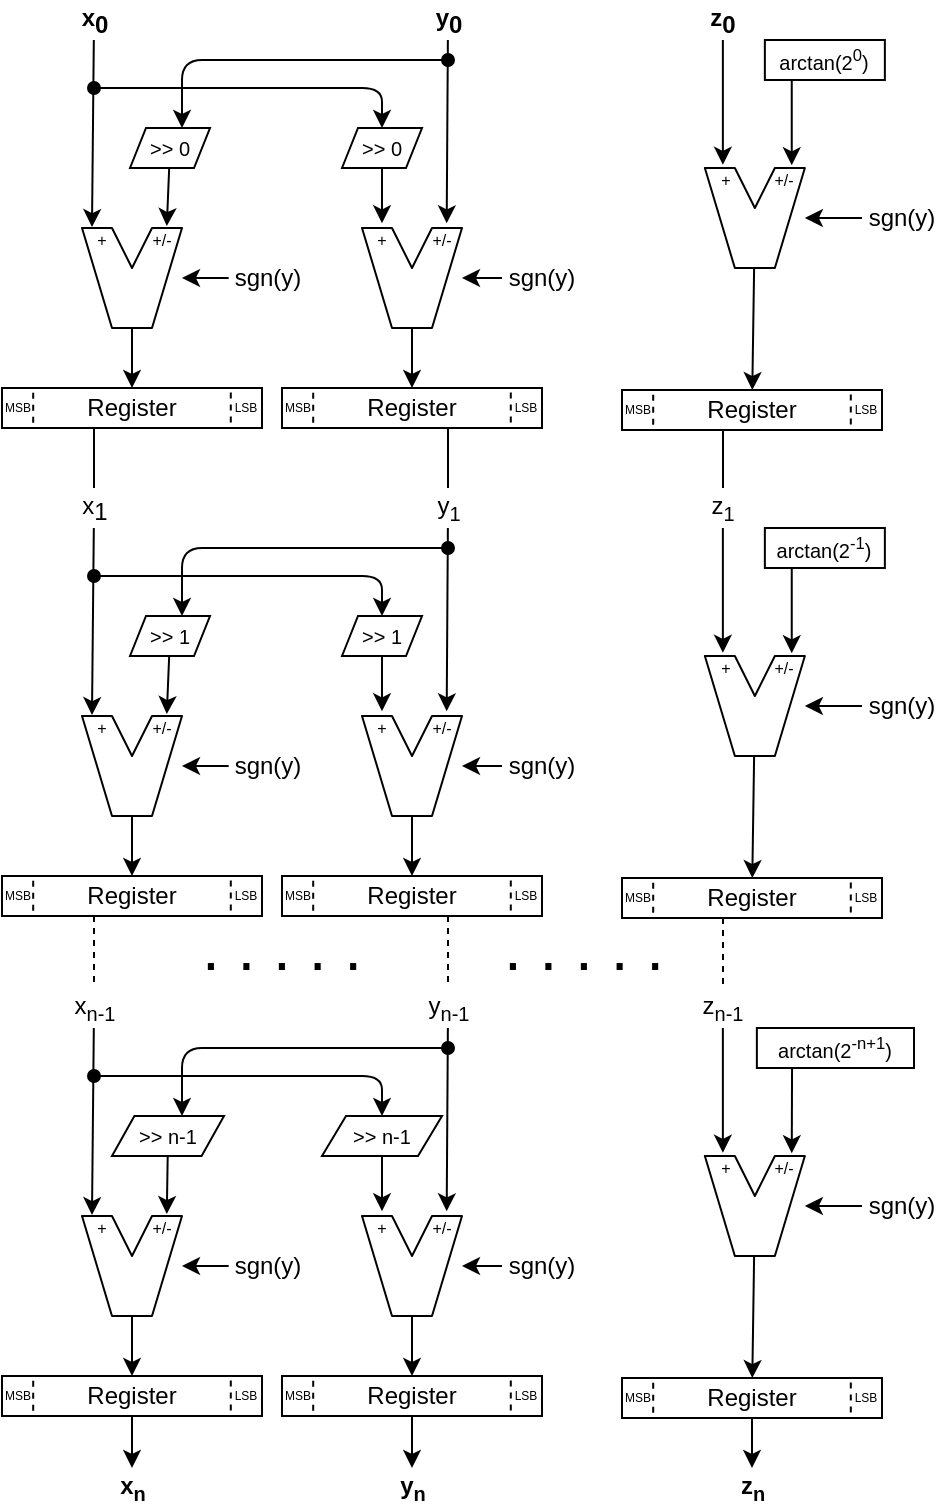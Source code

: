 <mxfile version="12.6.8" type="github">
  <diagram id="ukHl8042wRMhrqS-pLlN" name="Page-1">
    <mxGraphModel dx="1414" dy="768" grid="1" gridSize="10" guides="1" tooltips="1" connect="1" arrows="1" fold="1" page="1" pageScale="1" pageWidth="827" pageHeight="1169" math="0" shadow="0">
      <root>
        <mxCell id="0"/>
        <mxCell id="1" parent="0"/>
        <mxCell id="zClbhPuZxZK9FAB6tKzK-45" style="edgeStyle=none;rounded=0;orthogonalLoop=1;jettySize=auto;html=1;fontSize=12;entryX=0.2;entryY=-0.047;entryDx=0;entryDy=0;entryPerimeter=0;" edge="1" parent="1" source="zClbhPuZxZK9FAB6tKzK-1" target="zClbhPuZxZK9FAB6tKzK-10">
          <mxGeometry relative="1" as="geometry">
            <mxPoint x="250" y="180" as="targetPoint"/>
          </mxGeometry>
        </mxCell>
        <mxCell id="zClbhPuZxZK9FAB6tKzK-1" value="&amp;gt;&amp;gt; 0" style="shape=parallelogram;perimeter=parallelogramPerimeter;whiteSpace=wrap;html=1;fontSize=10;" vertex="1" parent="1">
          <mxGeometry x="250" y="140" width="40" height="20" as="geometry"/>
        </mxCell>
        <mxCell id="zClbhPuZxZK9FAB6tKzK-44" style="edgeStyle=none;rounded=0;orthogonalLoop=1;jettySize=auto;html=1;entryX=0.848;entryY=-0.02;entryDx=0;entryDy=0;entryPerimeter=0;fontSize=12;" edge="1" parent="1" source="zClbhPuZxZK9FAB6tKzK-2" target="zClbhPuZxZK9FAB6tKzK-5">
          <mxGeometry relative="1" as="geometry"/>
        </mxCell>
        <mxCell id="zClbhPuZxZK9FAB6tKzK-2" value="&amp;gt;&amp;gt; 0" style="shape=parallelogram;perimeter=parallelogramPerimeter;whiteSpace=wrap;html=1;fontSize=10;" vertex="1" parent="1">
          <mxGeometry x="144" y="140" width="40" height="20" as="geometry"/>
        </mxCell>
        <mxCell id="zClbhPuZxZK9FAB6tKzK-3" value="" style="group" vertex="1" connectable="0" parent="1">
          <mxGeometry x="120" y="190" width="50" height="50" as="geometry"/>
        </mxCell>
        <mxCell id="zClbhPuZxZK9FAB6tKzK-4" value="" style="group;fontSize=8;" vertex="1" connectable="0" parent="zClbhPuZxZK9FAB6tKzK-3">
          <mxGeometry width="50" height="50" as="geometry"/>
        </mxCell>
        <mxCell id="zClbhPuZxZK9FAB6tKzK-5" value="" style="verticalLabelPosition=bottom;shadow=0;dashed=0;align=center;html=1;verticalAlign=top;shape=stencil(rVbBcoMgEP0arxmVMu21Q9NjLjnkTJTGbRQcpEn796Ws1Zo0yhBmnHF4u7y3D1wkIayreCuSPOVdKwqTkJckz09cA9/XFs5tpEKQpjiUvBGI7ECWIA8WY0pKOxuUxJzOaHUUZyhNPxlkJTQYjJ4Ry1LHSNZJ+mzR8SGsGPi6f+JXuVaOgzST4jao1VrZRhihEe09fPajFcXx19/oa6jkNkAyu09y5yM59dgXECy59pDM4kpuvGyusoeL7RyQ8C0NVX6i93r2WedRJ6bnUOVlz4TZ6HxzE7bnxfGg1Ycs53lm8wh7U1os0AypUNd4ZPksWw1SvCuwR13qXs49Cvmte8t/jsXZpOmERp3EzX72Er12MPKR2IR0ShiB8TF2if2/JyLjRYk0+r4EMRa16jw+6t90m+nxcdpLw2KzOK4bLehieO9w8Dc=);" vertex="1" parent="zClbhPuZxZK9FAB6tKzK-4">
          <mxGeometry width="50" height="50" as="geometry"/>
        </mxCell>
        <mxCell id="zClbhPuZxZK9FAB6tKzK-6" value="+" style="text;html=1;strokeColor=none;fillColor=none;align=center;verticalAlign=middle;whiteSpace=wrap;rounded=0;fontSize=8;" vertex="1" parent="zClbhPuZxZK9FAB6tKzK-4">
          <mxGeometry x="6.167" width="8.333" height="12.5" as="geometry"/>
        </mxCell>
        <mxCell id="zClbhPuZxZK9FAB6tKzK-7" value="+/-" style="text;html=1;strokeColor=none;fillColor=none;align=center;verticalAlign=middle;whiteSpace=wrap;rounded=0;fontSize=8;" vertex="1" parent="zClbhPuZxZK9FAB6tKzK-4">
          <mxGeometry x="35.5" width="8.333" height="12.5" as="geometry"/>
        </mxCell>
        <mxCell id="zClbhPuZxZK9FAB6tKzK-8" value="" style="group" vertex="1" connectable="0" parent="1">
          <mxGeometry x="260" y="190" width="50" height="50" as="geometry"/>
        </mxCell>
        <mxCell id="zClbhPuZxZK9FAB6tKzK-9" value="" style="group;fontSize=8;" vertex="1" connectable="0" parent="zClbhPuZxZK9FAB6tKzK-8">
          <mxGeometry width="50" height="50" as="geometry"/>
        </mxCell>
        <mxCell id="zClbhPuZxZK9FAB6tKzK-10" value="" style="verticalLabelPosition=bottom;shadow=0;dashed=0;align=center;html=1;verticalAlign=top;shape=stencil(rVbBcoMgEP0arxmVMu21Q9NjLjnkTJTGbRQcpEn796Ws1Zo0yhBmnHF4u7y3D1wkIayreCuSPOVdKwqTkJckz09cA9/XFs5tpEKQpjiUvBGI7ECWIA8WY0pKOxuUxJzOaHUUZyhNPxlkJTQYjJ4Ry1LHSNZJ+mzR8SGsGPi6f+JXuVaOgzST4jao1VrZRhihEe09fPajFcXx19/oa6jkNkAyu09y5yM59dgXECy59pDM4kpuvGyusoeL7RyQ8C0NVX6i93r2WedRJ6bnUOVlz4TZ6HxzE7bnxfGg1Ycs53lm8wh7U1os0AypUNd4ZPksWw1SvCuwR13qXs49Cvmte8t/jsXZpOmERp3EzX72Er12MPKR2IR0ShiB8TF2if2/JyLjRYk0+r4EMRa16jw+6t90m+nxcdpLw2KzOK4bLehieO9w8Dc=);" vertex="1" parent="zClbhPuZxZK9FAB6tKzK-9">
          <mxGeometry width="50" height="50" as="geometry"/>
        </mxCell>
        <mxCell id="zClbhPuZxZK9FAB6tKzK-11" value="+" style="text;html=1;strokeColor=none;fillColor=none;align=center;verticalAlign=middle;whiteSpace=wrap;rounded=0;fontSize=8;" vertex="1" parent="zClbhPuZxZK9FAB6tKzK-9">
          <mxGeometry x="6.167" width="8.333" height="12.5" as="geometry"/>
        </mxCell>
        <mxCell id="zClbhPuZxZK9FAB6tKzK-12" value="+/-" style="text;html=1;strokeColor=none;fillColor=none;align=center;verticalAlign=middle;whiteSpace=wrap;rounded=0;fontSize=8;" vertex="1" parent="zClbhPuZxZK9FAB6tKzK-9">
          <mxGeometry x="35.5" width="8.333" height="12.5" as="geometry"/>
        </mxCell>
        <mxCell id="zClbhPuZxZK9FAB6tKzK-13" value="" style="group;fontSize=8;" vertex="1" connectable="0" parent="1">
          <mxGeometry x="80" y="270" width="130" height="20" as="geometry"/>
        </mxCell>
        <mxCell id="zClbhPuZxZK9FAB6tKzK-14" value="Register" style="rounded=0;whiteSpace=wrap;html=1;fontStyle=0" vertex="1" parent="zClbhPuZxZK9FAB6tKzK-13">
          <mxGeometry width="130" height="20" as="geometry"/>
        </mxCell>
        <mxCell id="zClbhPuZxZK9FAB6tKzK-15" value="MSB" style="text;html=1;strokeColor=#000000;fillColor=none;align=center;verticalAlign=middle;whiteSpace=wrap;rounded=0;perimeterSpacing=1;dashed=1;fontSize=6;" vertex="1" parent="zClbhPuZxZK9FAB6tKzK-13">
          <mxGeometry width="15.6" height="20" as="geometry"/>
        </mxCell>
        <mxCell id="zClbhPuZxZK9FAB6tKzK-16" value="LSB" style="text;html=1;strokeColor=#000000;fillColor=none;align=center;verticalAlign=middle;whiteSpace=wrap;rounded=0;perimeterSpacing=1;dashed=1;fontSize=6;" vertex="1" parent="zClbhPuZxZK9FAB6tKzK-13">
          <mxGeometry x="114.4" width="15.6" height="20" as="geometry"/>
        </mxCell>
        <mxCell id="zClbhPuZxZK9FAB6tKzK-17" value="" style="group;fontSize=8;" vertex="1" connectable="0" parent="1">
          <mxGeometry x="220" y="270" width="130" height="20" as="geometry"/>
        </mxCell>
        <mxCell id="zClbhPuZxZK9FAB6tKzK-18" value="Register" style="rounded=0;whiteSpace=wrap;html=1;fontStyle=0" vertex="1" parent="zClbhPuZxZK9FAB6tKzK-17">
          <mxGeometry width="130" height="20" as="geometry"/>
        </mxCell>
        <mxCell id="zClbhPuZxZK9FAB6tKzK-19" value="MSB" style="text;html=1;strokeColor=#000000;fillColor=none;align=center;verticalAlign=middle;whiteSpace=wrap;rounded=0;perimeterSpacing=1;dashed=1;fontSize=6;" vertex="1" parent="zClbhPuZxZK9FAB6tKzK-17">
          <mxGeometry width="15.6" height="20" as="geometry"/>
        </mxCell>
        <mxCell id="zClbhPuZxZK9FAB6tKzK-20" value="LSB" style="text;html=1;strokeColor=#000000;fillColor=none;align=center;verticalAlign=middle;whiteSpace=wrap;rounded=0;perimeterSpacing=1;dashed=1;fontSize=6;" vertex="1" parent="zClbhPuZxZK9FAB6tKzK-17">
          <mxGeometry x="114.4" width="15.6" height="20" as="geometry"/>
        </mxCell>
        <mxCell id="zClbhPuZxZK9FAB6tKzK-43" style="edgeStyle=none;rounded=0;orthogonalLoop=1;jettySize=auto;html=1;entryX=0.1;entryY=-0.009;entryDx=0;entryDy=0;entryPerimeter=0;fontSize=12;" edge="1" parent="1" source="zClbhPuZxZK9FAB6tKzK-21" target="zClbhPuZxZK9FAB6tKzK-5">
          <mxGeometry relative="1" as="geometry"/>
        </mxCell>
        <mxCell id="zClbhPuZxZK9FAB6tKzK-21" value="&lt;font style=&quot;font-size: 12px;&quot;&gt;x&lt;sub style=&quot;font-size: 12px;&quot;&gt;0&lt;/sub&gt;&lt;/font&gt;" style="text;html=1;align=center;verticalAlign=middle;resizable=0;points=[];autosize=1;fontSize=12;fontStyle=1" vertex="1" parent="1">
          <mxGeometry x="111" y="76" width="30" height="20" as="geometry"/>
        </mxCell>
        <mxCell id="zClbhPuZxZK9FAB6tKzK-46" style="edgeStyle=none;rounded=0;orthogonalLoop=1;jettySize=auto;html=1;entryX=0.847;entryY=-0.047;entryDx=0;entryDy=0;entryPerimeter=0;fontSize=12;" edge="1" parent="1" source="zClbhPuZxZK9FAB6tKzK-22" target="zClbhPuZxZK9FAB6tKzK-10">
          <mxGeometry relative="1" as="geometry"/>
        </mxCell>
        <mxCell id="zClbhPuZxZK9FAB6tKzK-22" value="&lt;font style=&quot;font-size: 12px;&quot;&gt;y&lt;sub style=&quot;font-size: 12px;&quot;&gt;0&lt;/sub&gt;&lt;/font&gt;" style="text;html=1;align=center;verticalAlign=middle;resizable=0;points=[];autosize=1;fontSize=12;fontStyle=1" vertex="1" parent="1">
          <mxGeometry x="288" y="76" width="30" height="20" as="geometry"/>
        </mxCell>
        <mxCell id="zClbhPuZxZK9FAB6tKzK-36" style="edgeStyle=none;rounded=0;orthogonalLoop=1;jettySize=auto;html=1;entryX=0.18;entryY=-0.032;entryDx=0;entryDy=0;entryPerimeter=0;fontSize=6;" edge="1" parent="1" source="zClbhPuZxZK9FAB6tKzK-23" target="zClbhPuZxZK9FAB6tKzK-27">
          <mxGeometry relative="1" as="geometry"/>
        </mxCell>
        <mxCell id="zClbhPuZxZK9FAB6tKzK-23" value="&lt;font style=&quot;font-size: 12px;&quot;&gt;z&lt;sub style=&quot;font-size: 12px;&quot;&gt;0&lt;/sub&gt;&lt;/font&gt;" style="text;html=1;align=center;verticalAlign=middle;resizable=0;points=[];autosize=1;fontSize=12;fontStyle=1" vertex="1" parent="1">
          <mxGeometry x="425.43" y="76" width="30" height="20" as="geometry"/>
        </mxCell>
        <mxCell id="zClbhPuZxZK9FAB6tKzK-35" style="edgeStyle=none;rounded=0;orthogonalLoop=1;jettySize=auto;html=1;fontSize=6;entryX=0.869;entryY=-0.027;entryDx=0;entryDy=0;entryPerimeter=0;exitX=0.224;exitY=0.947;exitDx=0;exitDy=0;exitPerimeter=0;" edge="1" parent="1" source="zClbhPuZxZK9FAB6tKzK-24" target="zClbhPuZxZK9FAB6tKzK-27">
          <mxGeometry relative="1" as="geometry">
            <mxPoint x="481.43" y="181" as="targetPoint"/>
          </mxGeometry>
        </mxCell>
        <mxCell id="zClbhPuZxZK9FAB6tKzK-24" value="&lt;font style=&quot;font-size: 10px&quot;&gt;arctan(2&lt;sup&gt;0&lt;/sup&gt;)&lt;/font&gt;" style="rounded=0;whiteSpace=wrap;html=1;fontSize=6;" vertex="1" parent="1">
          <mxGeometry x="461.43" y="96" width="60" height="20" as="geometry"/>
        </mxCell>
        <mxCell id="zClbhPuZxZK9FAB6tKzK-25" value="" style="group" vertex="1" connectable="0" parent="1">
          <mxGeometry x="431.43" y="160" width="50" height="50" as="geometry"/>
        </mxCell>
        <mxCell id="zClbhPuZxZK9FAB6tKzK-26" value="" style="group;fontSize=8;" vertex="1" connectable="0" parent="zClbhPuZxZK9FAB6tKzK-25">
          <mxGeometry width="50" height="50" as="geometry"/>
        </mxCell>
        <mxCell id="zClbhPuZxZK9FAB6tKzK-27" value="" style="verticalLabelPosition=bottom;shadow=0;dashed=0;align=center;html=1;verticalAlign=top;shape=stencil(rVbBcoMgEP0arxmVMu21Q9NjLjnkTJTGbRQcpEn796Ws1Zo0yhBmnHF4u7y3D1wkIayreCuSPOVdKwqTkJckz09cA9/XFs5tpEKQpjiUvBGI7ECWIA8WY0pKOxuUxJzOaHUUZyhNPxlkJTQYjJ4Ry1LHSNZJ+mzR8SGsGPi6f+JXuVaOgzST4jao1VrZRhihEe09fPajFcXx19/oa6jkNkAyu09y5yM59dgXECy59pDM4kpuvGyusoeL7RyQ8C0NVX6i93r2WedRJ6bnUOVlz4TZ6HxzE7bnxfGg1Ycs53lm8wh7U1os0AypUNd4ZPksWw1SvCuwR13qXs49Cvmte8t/jsXZpOmERp3EzX72Er12MPKR2IR0ShiB8TF2if2/JyLjRYk0+r4EMRa16jw+6t90m+nxcdpLw2KzOK4bLehieO9w8Dc=);" vertex="1" parent="zClbhPuZxZK9FAB6tKzK-26">
          <mxGeometry width="50" height="50" as="geometry"/>
        </mxCell>
        <mxCell id="zClbhPuZxZK9FAB6tKzK-28" value="+" style="text;html=1;strokeColor=none;fillColor=none;align=center;verticalAlign=middle;whiteSpace=wrap;rounded=0;fontSize=8;" vertex="1" parent="zClbhPuZxZK9FAB6tKzK-26">
          <mxGeometry x="6.167" width="8.333" height="12.5" as="geometry"/>
        </mxCell>
        <mxCell id="zClbhPuZxZK9FAB6tKzK-29" value="+/-" style="text;html=1;strokeColor=none;fillColor=none;align=center;verticalAlign=middle;whiteSpace=wrap;rounded=0;fontSize=8;" vertex="1" parent="zClbhPuZxZK9FAB6tKzK-26">
          <mxGeometry x="35.5" width="8.333" height="12.5" as="geometry"/>
        </mxCell>
        <mxCell id="zClbhPuZxZK9FAB6tKzK-30" value="" style="group;fontSize=8;" vertex="1" connectable="0" parent="1">
          <mxGeometry x="390" y="271" width="130" height="20" as="geometry"/>
        </mxCell>
        <mxCell id="zClbhPuZxZK9FAB6tKzK-31" value="Register" style="rounded=0;whiteSpace=wrap;html=1;fontStyle=0" vertex="1" parent="zClbhPuZxZK9FAB6tKzK-30">
          <mxGeometry width="130" height="20" as="geometry"/>
        </mxCell>
        <mxCell id="zClbhPuZxZK9FAB6tKzK-32" value="MSB" style="text;html=1;strokeColor=#000000;fillColor=none;align=center;verticalAlign=middle;whiteSpace=wrap;rounded=0;perimeterSpacing=1;dashed=1;fontSize=6;" vertex="1" parent="zClbhPuZxZK9FAB6tKzK-30">
          <mxGeometry width="15.6" height="20" as="geometry"/>
        </mxCell>
        <mxCell id="zClbhPuZxZK9FAB6tKzK-33" value="LSB" style="text;html=1;strokeColor=#000000;fillColor=none;align=center;verticalAlign=middle;whiteSpace=wrap;rounded=0;perimeterSpacing=1;dashed=1;fontSize=6;" vertex="1" parent="zClbhPuZxZK9FAB6tKzK-30">
          <mxGeometry x="114.4" width="15.6" height="20" as="geometry"/>
        </mxCell>
        <mxCell id="zClbhPuZxZK9FAB6tKzK-34" style="rounded=0;orthogonalLoop=1;jettySize=auto;html=1;fontSize=6;" edge="1" parent="1" source="zClbhPuZxZK9FAB6tKzK-27" target="zClbhPuZxZK9FAB6tKzK-31">
          <mxGeometry relative="1" as="geometry"/>
        </mxCell>
        <mxCell id="zClbhPuZxZK9FAB6tKzK-38" style="edgeStyle=none;rounded=0;orthogonalLoop=1;jettySize=auto;html=1;fontSize=12;" edge="1" parent="1" source="zClbhPuZxZK9FAB6tKzK-37" target="zClbhPuZxZK9FAB6tKzK-27">
          <mxGeometry relative="1" as="geometry"/>
        </mxCell>
        <mxCell id="zClbhPuZxZK9FAB6tKzK-37" value="sgn(y)" style="text;html=1;strokeColor=none;fillColor=none;align=center;verticalAlign=middle;whiteSpace=wrap;rounded=0;fontSize=12;" vertex="1" parent="1">
          <mxGeometry x="510" y="175" width="40" height="20" as="geometry"/>
        </mxCell>
        <mxCell id="zClbhPuZxZK9FAB6tKzK-42" style="edgeStyle=none;rounded=0;orthogonalLoop=1;jettySize=auto;html=1;fontSize=12;" edge="1" parent="1" source="zClbhPuZxZK9FAB6tKzK-39" target="zClbhPuZxZK9FAB6tKzK-10">
          <mxGeometry relative="1" as="geometry"/>
        </mxCell>
        <mxCell id="zClbhPuZxZK9FAB6tKzK-39" value="sgn(y)" style="text;html=1;strokeColor=none;fillColor=none;align=center;verticalAlign=middle;whiteSpace=wrap;rounded=0;fontSize=12;" vertex="1" parent="1">
          <mxGeometry x="330" y="205" width="40" height="20" as="geometry"/>
        </mxCell>
        <mxCell id="zClbhPuZxZK9FAB6tKzK-41" style="edgeStyle=none;rounded=0;orthogonalLoop=1;jettySize=auto;html=1;fontSize=12;" edge="1" parent="1" source="zClbhPuZxZK9FAB6tKzK-40" target="zClbhPuZxZK9FAB6tKzK-5">
          <mxGeometry relative="1" as="geometry"/>
        </mxCell>
        <mxCell id="zClbhPuZxZK9FAB6tKzK-40" value="sgn(y)" style="text;html=1;strokeColor=none;fillColor=none;align=center;verticalAlign=middle;whiteSpace=wrap;rounded=0;fontSize=12;" vertex="1" parent="1">
          <mxGeometry x="193.33" y="205" width="40" height="20" as="geometry"/>
        </mxCell>
        <mxCell id="zClbhPuZxZK9FAB6tKzK-47" style="edgeStyle=none;rounded=0;orthogonalLoop=1;jettySize=auto;html=1;fontSize=12;" edge="1" parent="1" source="zClbhPuZxZK9FAB6tKzK-5" target="zClbhPuZxZK9FAB6tKzK-14">
          <mxGeometry relative="1" as="geometry"/>
        </mxCell>
        <mxCell id="zClbhPuZxZK9FAB6tKzK-48" style="edgeStyle=none;rounded=0;orthogonalLoop=1;jettySize=auto;html=1;fontSize=12;" edge="1" parent="1" source="zClbhPuZxZK9FAB6tKzK-10" target="zClbhPuZxZK9FAB6tKzK-18">
          <mxGeometry relative="1" as="geometry"/>
        </mxCell>
        <mxCell id="zClbhPuZxZK9FAB6tKzK-49" value="" style="endArrow=classic;html=1;fontSize=12;startArrow=oval;startFill=1;edgeStyle=elbowEdgeStyle;entryX=0.5;entryY=0;entryDx=0;entryDy=0;" edge="1" parent="1" target="zClbhPuZxZK9FAB6tKzK-1">
          <mxGeometry width="50" height="50" relative="1" as="geometry">
            <mxPoint x="126" y="120" as="sourcePoint"/>
            <mxPoint x="251.641" y="145.897" as="targetPoint"/>
            <Array as="points">
              <mxPoint x="270" y="130"/>
            </Array>
          </mxGeometry>
        </mxCell>
        <mxCell id="zClbhPuZxZK9FAB6tKzK-50" value="" style="endArrow=classic;html=1;fontSize=12;startArrow=oval;startFill=1;edgeStyle=elbowEdgeStyle;" edge="1" parent="1" target="zClbhPuZxZK9FAB6tKzK-2">
          <mxGeometry width="50" height="50" relative="1" as="geometry">
            <mxPoint x="303" y="106" as="sourcePoint"/>
            <mxPoint x="183.0" y="146" as="targetPoint"/>
            <Array as="points">
              <mxPoint x="170" y="120"/>
              <mxPoint x="160" y="130"/>
            </Array>
          </mxGeometry>
        </mxCell>
        <mxCell id="zClbhPuZxZK9FAB6tKzK-51" style="edgeStyle=none;rounded=0;orthogonalLoop=1;jettySize=auto;html=1;fontSize=12;entryX=0.2;entryY=-0.047;entryDx=0;entryDy=0;entryPerimeter=0;" edge="1" parent="1" source="zClbhPuZxZK9FAB6tKzK-52" target="zClbhPuZxZK9FAB6tKzK-62">
          <mxGeometry relative="1" as="geometry">
            <mxPoint x="250" y="424" as="targetPoint"/>
          </mxGeometry>
        </mxCell>
        <mxCell id="zClbhPuZxZK9FAB6tKzK-52" value="&amp;gt;&amp;gt; 1" style="shape=parallelogram;perimeter=parallelogramPerimeter;whiteSpace=wrap;html=1;fontSize=10;" vertex="1" parent="1">
          <mxGeometry x="250" y="384" width="40" height="20" as="geometry"/>
        </mxCell>
        <mxCell id="zClbhPuZxZK9FAB6tKzK-53" style="edgeStyle=none;rounded=0;orthogonalLoop=1;jettySize=auto;html=1;entryX=0.848;entryY=-0.02;entryDx=0;entryDy=0;entryPerimeter=0;fontSize=12;" edge="1" parent="1" source="zClbhPuZxZK9FAB6tKzK-54" target="zClbhPuZxZK9FAB6tKzK-57">
          <mxGeometry relative="1" as="geometry"/>
        </mxCell>
        <mxCell id="zClbhPuZxZK9FAB6tKzK-54" value="&amp;gt;&amp;gt; 1" style="shape=parallelogram;perimeter=parallelogramPerimeter;whiteSpace=wrap;html=1;fontSize=10;" vertex="1" parent="1">
          <mxGeometry x="144" y="384" width="40" height="20" as="geometry"/>
        </mxCell>
        <mxCell id="zClbhPuZxZK9FAB6tKzK-55" value="" style="group" vertex="1" connectable="0" parent="1">
          <mxGeometry x="120" y="434" width="50" height="50" as="geometry"/>
        </mxCell>
        <mxCell id="zClbhPuZxZK9FAB6tKzK-56" value="" style="group;fontSize=8;" vertex="1" connectable="0" parent="zClbhPuZxZK9FAB6tKzK-55">
          <mxGeometry width="50" height="50" as="geometry"/>
        </mxCell>
        <mxCell id="zClbhPuZxZK9FAB6tKzK-57" value="" style="verticalLabelPosition=bottom;shadow=0;dashed=0;align=center;html=1;verticalAlign=top;shape=stencil(rVbBcoMgEP0arxmVMu21Q9NjLjnkTJTGbRQcpEn796Ws1Zo0yhBmnHF4u7y3D1wkIayreCuSPOVdKwqTkJckz09cA9/XFs5tpEKQpjiUvBGI7ECWIA8WY0pKOxuUxJzOaHUUZyhNPxlkJTQYjJ4Ry1LHSNZJ+mzR8SGsGPi6f+JXuVaOgzST4jao1VrZRhihEe09fPajFcXx19/oa6jkNkAyu09y5yM59dgXECy59pDM4kpuvGyusoeL7RyQ8C0NVX6i93r2WedRJ6bnUOVlz4TZ6HxzE7bnxfGg1Ycs53lm8wh7U1os0AypUNd4ZPksWw1SvCuwR13qXs49Cvmte8t/jsXZpOmERp3EzX72Er12MPKR2IR0ShiB8TF2if2/JyLjRYk0+r4EMRa16jw+6t90m+nxcdpLw2KzOK4bLehieO9w8Dc=);" vertex="1" parent="zClbhPuZxZK9FAB6tKzK-56">
          <mxGeometry width="50" height="50" as="geometry"/>
        </mxCell>
        <mxCell id="zClbhPuZxZK9FAB6tKzK-58" value="+" style="text;html=1;strokeColor=none;fillColor=none;align=center;verticalAlign=middle;whiteSpace=wrap;rounded=0;fontSize=8;" vertex="1" parent="zClbhPuZxZK9FAB6tKzK-56">
          <mxGeometry x="6.167" width="8.333" height="12.5" as="geometry"/>
        </mxCell>
        <mxCell id="zClbhPuZxZK9FAB6tKzK-59" value="+/-" style="text;html=1;strokeColor=none;fillColor=none;align=center;verticalAlign=middle;whiteSpace=wrap;rounded=0;fontSize=8;" vertex="1" parent="zClbhPuZxZK9FAB6tKzK-56">
          <mxGeometry x="35.5" width="8.333" height="12.5" as="geometry"/>
        </mxCell>
        <mxCell id="zClbhPuZxZK9FAB6tKzK-60" value="" style="group" vertex="1" connectable="0" parent="1">
          <mxGeometry x="260" y="434" width="50" height="50" as="geometry"/>
        </mxCell>
        <mxCell id="zClbhPuZxZK9FAB6tKzK-61" value="" style="group;fontSize=8;" vertex="1" connectable="0" parent="zClbhPuZxZK9FAB6tKzK-60">
          <mxGeometry width="50" height="50" as="geometry"/>
        </mxCell>
        <mxCell id="zClbhPuZxZK9FAB6tKzK-62" value="" style="verticalLabelPosition=bottom;shadow=0;dashed=0;align=center;html=1;verticalAlign=top;shape=stencil(rVbBcoMgEP0arxmVMu21Q9NjLjnkTJTGbRQcpEn796Ws1Zo0yhBmnHF4u7y3D1wkIayreCuSPOVdKwqTkJckz09cA9/XFs5tpEKQpjiUvBGI7ECWIA8WY0pKOxuUxJzOaHUUZyhNPxlkJTQYjJ4Ry1LHSNZJ+mzR8SGsGPi6f+JXuVaOgzST4jao1VrZRhihEe09fPajFcXx19/oa6jkNkAyu09y5yM59dgXECy59pDM4kpuvGyusoeL7RyQ8C0NVX6i93r2WedRJ6bnUOVlz4TZ6HxzE7bnxfGg1Ycs53lm8wh7U1os0AypUNd4ZPksWw1SvCuwR13qXs49Cvmte8t/jsXZpOmERp3EzX72Er12MPKR2IR0ShiB8TF2if2/JyLjRYk0+r4EMRa16jw+6t90m+nxcdpLw2KzOK4bLehieO9w8Dc=);" vertex="1" parent="zClbhPuZxZK9FAB6tKzK-61">
          <mxGeometry width="50" height="50" as="geometry"/>
        </mxCell>
        <mxCell id="zClbhPuZxZK9FAB6tKzK-63" value="+" style="text;html=1;strokeColor=none;fillColor=none;align=center;verticalAlign=middle;whiteSpace=wrap;rounded=0;fontSize=8;" vertex="1" parent="zClbhPuZxZK9FAB6tKzK-61">
          <mxGeometry x="6.167" width="8.333" height="12.5" as="geometry"/>
        </mxCell>
        <mxCell id="zClbhPuZxZK9FAB6tKzK-64" value="+/-" style="text;html=1;strokeColor=none;fillColor=none;align=center;verticalAlign=middle;whiteSpace=wrap;rounded=0;fontSize=8;" vertex="1" parent="zClbhPuZxZK9FAB6tKzK-61">
          <mxGeometry x="35.5" width="8.333" height="12.5" as="geometry"/>
        </mxCell>
        <mxCell id="zClbhPuZxZK9FAB6tKzK-65" value="" style="group;fontSize=8;" vertex="1" connectable="0" parent="1">
          <mxGeometry x="80" y="514" width="130" height="20" as="geometry"/>
        </mxCell>
        <mxCell id="zClbhPuZxZK9FAB6tKzK-66" value="Register" style="rounded=0;whiteSpace=wrap;html=1;fontStyle=0" vertex="1" parent="zClbhPuZxZK9FAB6tKzK-65">
          <mxGeometry width="130" height="20" as="geometry"/>
        </mxCell>
        <mxCell id="zClbhPuZxZK9FAB6tKzK-67" value="MSB" style="text;html=1;strokeColor=#000000;fillColor=none;align=center;verticalAlign=middle;whiteSpace=wrap;rounded=0;perimeterSpacing=1;dashed=1;fontSize=6;" vertex="1" parent="zClbhPuZxZK9FAB6tKzK-65">
          <mxGeometry width="15.6" height="20" as="geometry"/>
        </mxCell>
        <mxCell id="zClbhPuZxZK9FAB6tKzK-68" value="LSB" style="text;html=1;strokeColor=#000000;fillColor=none;align=center;verticalAlign=middle;whiteSpace=wrap;rounded=0;perimeterSpacing=1;dashed=1;fontSize=6;" vertex="1" parent="zClbhPuZxZK9FAB6tKzK-65">
          <mxGeometry x="114.4" width="15.6" height="20" as="geometry"/>
        </mxCell>
        <mxCell id="zClbhPuZxZK9FAB6tKzK-69" value="" style="group;fontSize=8;" vertex="1" connectable="0" parent="1">
          <mxGeometry x="220" y="514" width="130" height="20" as="geometry"/>
        </mxCell>
        <mxCell id="zClbhPuZxZK9FAB6tKzK-70" value="Register" style="rounded=0;whiteSpace=wrap;html=1;fontStyle=0" vertex="1" parent="zClbhPuZxZK9FAB6tKzK-69">
          <mxGeometry width="130" height="20" as="geometry"/>
        </mxCell>
        <mxCell id="zClbhPuZxZK9FAB6tKzK-71" value="MSB" style="text;html=1;strokeColor=#000000;fillColor=none;align=center;verticalAlign=middle;whiteSpace=wrap;rounded=0;perimeterSpacing=1;dashed=1;fontSize=6;" vertex="1" parent="zClbhPuZxZK9FAB6tKzK-69">
          <mxGeometry width="15.6" height="20" as="geometry"/>
        </mxCell>
        <mxCell id="zClbhPuZxZK9FAB6tKzK-72" value="LSB" style="text;html=1;strokeColor=#000000;fillColor=none;align=center;verticalAlign=middle;whiteSpace=wrap;rounded=0;perimeterSpacing=1;dashed=1;fontSize=6;" vertex="1" parent="zClbhPuZxZK9FAB6tKzK-69">
          <mxGeometry x="114.4" width="15.6" height="20" as="geometry"/>
        </mxCell>
        <mxCell id="zClbhPuZxZK9FAB6tKzK-73" style="edgeStyle=none;rounded=0;orthogonalLoop=1;jettySize=auto;html=1;entryX=0.1;entryY=-0.009;entryDx=0;entryDy=0;entryPerimeter=0;fontSize=12;" edge="1" parent="1" source="zClbhPuZxZK9FAB6tKzK-74" target="zClbhPuZxZK9FAB6tKzK-57">
          <mxGeometry relative="1" as="geometry"/>
        </mxCell>
        <mxCell id="zClbhPuZxZK9FAB6tKzK-74" value="&lt;font style=&quot;font-size: 12px&quot;&gt;x&lt;sub&gt;&lt;span style=&quot;font-size: 12px&quot;&gt;1&lt;/span&gt;&lt;/sub&gt;&lt;/font&gt;" style="text;html=1;align=center;verticalAlign=middle;resizable=0;points=[];autosize=1;fontSize=12;" vertex="1" parent="1">
          <mxGeometry x="111" y="320" width="30" height="20" as="geometry"/>
        </mxCell>
        <mxCell id="zClbhPuZxZK9FAB6tKzK-75" style="edgeStyle=none;rounded=0;orthogonalLoop=1;jettySize=auto;html=1;entryX=0.847;entryY=-0.047;entryDx=0;entryDy=0;entryPerimeter=0;fontSize=12;" edge="1" parent="1" source="zClbhPuZxZK9FAB6tKzK-76" target="zClbhPuZxZK9FAB6tKzK-62">
          <mxGeometry relative="1" as="geometry"/>
        </mxCell>
        <mxCell id="zClbhPuZxZK9FAB6tKzK-76" value="&lt;font style=&quot;font-size: 12px&quot;&gt;y&lt;sub&gt;1&lt;/sub&gt;&lt;/font&gt;" style="text;html=1;align=center;verticalAlign=middle;resizable=0;points=[];autosize=1;fontSize=12;" vertex="1" parent="1">
          <mxGeometry x="288" y="320" width="30" height="20" as="geometry"/>
        </mxCell>
        <mxCell id="zClbhPuZxZK9FAB6tKzK-77" style="edgeStyle=none;rounded=0;orthogonalLoop=1;jettySize=auto;html=1;entryX=0.18;entryY=-0.032;entryDx=0;entryDy=0;entryPerimeter=0;fontSize=6;" edge="1" parent="1" source="zClbhPuZxZK9FAB6tKzK-78" target="zClbhPuZxZK9FAB6tKzK-83">
          <mxGeometry relative="1" as="geometry"/>
        </mxCell>
        <mxCell id="zClbhPuZxZK9FAB6tKzK-78" value="&lt;font style=&quot;font-size: 12px&quot;&gt;z&lt;sub&gt;1&lt;/sub&gt;&lt;/font&gt;" style="text;html=1;align=center;verticalAlign=middle;resizable=0;points=[];autosize=1;fontSize=12;" vertex="1" parent="1">
          <mxGeometry x="425.43" y="320" width="30" height="20" as="geometry"/>
        </mxCell>
        <mxCell id="zClbhPuZxZK9FAB6tKzK-79" style="edgeStyle=none;rounded=0;orthogonalLoop=1;jettySize=auto;html=1;fontSize=6;entryX=0.869;entryY=-0.027;entryDx=0;entryDy=0;entryPerimeter=0;exitX=0.224;exitY=0.947;exitDx=0;exitDy=0;exitPerimeter=0;" edge="1" parent="1" source="zClbhPuZxZK9FAB6tKzK-80" target="zClbhPuZxZK9FAB6tKzK-83">
          <mxGeometry relative="1" as="geometry">
            <mxPoint x="481.43" y="425" as="targetPoint"/>
          </mxGeometry>
        </mxCell>
        <mxCell id="zClbhPuZxZK9FAB6tKzK-80" value="&lt;font style=&quot;font-size: 10px&quot;&gt;arctan(2&lt;sup&gt;-1&lt;/sup&gt;)&lt;/font&gt;" style="rounded=0;whiteSpace=wrap;html=1;fontSize=6;" vertex="1" parent="1">
          <mxGeometry x="461.43" y="340" width="60" height="20" as="geometry"/>
        </mxCell>
        <mxCell id="zClbhPuZxZK9FAB6tKzK-81" value="" style="group" vertex="1" connectable="0" parent="1">
          <mxGeometry x="431.43" y="404" width="50" height="50" as="geometry"/>
        </mxCell>
        <mxCell id="zClbhPuZxZK9FAB6tKzK-82" value="" style="group;fontSize=8;" vertex="1" connectable="0" parent="zClbhPuZxZK9FAB6tKzK-81">
          <mxGeometry width="50" height="50" as="geometry"/>
        </mxCell>
        <mxCell id="zClbhPuZxZK9FAB6tKzK-83" value="" style="verticalLabelPosition=bottom;shadow=0;dashed=0;align=center;html=1;verticalAlign=top;shape=stencil(rVbBcoMgEP0arxmVMu21Q9NjLjnkTJTGbRQcpEn796Ws1Zo0yhBmnHF4u7y3D1wkIayreCuSPOVdKwqTkJckz09cA9/XFs5tpEKQpjiUvBGI7ECWIA8WY0pKOxuUxJzOaHUUZyhNPxlkJTQYjJ4Ry1LHSNZJ+mzR8SGsGPi6f+JXuVaOgzST4jao1VrZRhihEe09fPajFcXx19/oa6jkNkAyu09y5yM59dgXECy59pDM4kpuvGyusoeL7RyQ8C0NVX6i93r2WedRJ6bnUOVlz4TZ6HxzE7bnxfGg1Ycs53lm8wh7U1os0AypUNd4ZPksWw1SvCuwR13qXs49Cvmte8t/jsXZpOmERp3EzX72Er12MPKR2IR0ShiB8TF2if2/JyLjRYk0+r4EMRa16jw+6t90m+nxcdpLw2KzOK4bLehieO9w8Dc=);" vertex="1" parent="zClbhPuZxZK9FAB6tKzK-82">
          <mxGeometry width="50" height="50" as="geometry"/>
        </mxCell>
        <mxCell id="zClbhPuZxZK9FAB6tKzK-84" value="+" style="text;html=1;strokeColor=none;fillColor=none;align=center;verticalAlign=middle;whiteSpace=wrap;rounded=0;fontSize=8;" vertex="1" parent="zClbhPuZxZK9FAB6tKzK-82">
          <mxGeometry x="6.167" width="8.333" height="12.5" as="geometry"/>
        </mxCell>
        <mxCell id="zClbhPuZxZK9FAB6tKzK-85" value="+/-" style="text;html=1;strokeColor=none;fillColor=none;align=center;verticalAlign=middle;whiteSpace=wrap;rounded=0;fontSize=8;" vertex="1" parent="zClbhPuZxZK9FAB6tKzK-82">
          <mxGeometry x="35.5" width="8.333" height="12.5" as="geometry"/>
        </mxCell>
        <mxCell id="zClbhPuZxZK9FAB6tKzK-86" value="" style="group;fontSize=8;" vertex="1" connectable="0" parent="1">
          <mxGeometry x="390" y="515" width="130" height="20" as="geometry"/>
        </mxCell>
        <mxCell id="zClbhPuZxZK9FAB6tKzK-87" value="Register" style="rounded=0;whiteSpace=wrap;html=1;fontStyle=0" vertex="1" parent="zClbhPuZxZK9FAB6tKzK-86">
          <mxGeometry width="130" height="20" as="geometry"/>
        </mxCell>
        <mxCell id="zClbhPuZxZK9FAB6tKzK-88" value="MSB" style="text;html=1;strokeColor=#000000;fillColor=none;align=center;verticalAlign=middle;whiteSpace=wrap;rounded=0;perimeterSpacing=1;dashed=1;fontSize=6;" vertex="1" parent="zClbhPuZxZK9FAB6tKzK-86">
          <mxGeometry width="15.6" height="20" as="geometry"/>
        </mxCell>
        <mxCell id="zClbhPuZxZK9FAB6tKzK-89" value="LSB" style="text;html=1;strokeColor=#000000;fillColor=none;align=center;verticalAlign=middle;whiteSpace=wrap;rounded=0;perimeterSpacing=1;dashed=1;fontSize=6;" vertex="1" parent="zClbhPuZxZK9FAB6tKzK-86">
          <mxGeometry x="114.4" width="15.6" height="20" as="geometry"/>
        </mxCell>
        <mxCell id="zClbhPuZxZK9FAB6tKzK-90" style="rounded=0;orthogonalLoop=1;jettySize=auto;html=1;fontSize=6;" edge="1" parent="1" source="zClbhPuZxZK9FAB6tKzK-83" target="zClbhPuZxZK9FAB6tKzK-87">
          <mxGeometry relative="1" as="geometry"/>
        </mxCell>
        <mxCell id="zClbhPuZxZK9FAB6tKzK-91" style="edgeStyle=none;rounded=0;orthogonalLoop=1;jettySize=auto;html=1;fontSize=12;" edge="1" parent="1" source="zClbhPuZxZK9FAB6tKzK-92" target="zClbhPuZxZK9FAB6tKzK-83">
          <mxGeometry relative="1" as="geometry"/>
        </mxCell>
        <mxCell id="zClbhPuZxZK9FAB6tKzK-92" value="sgn(y)" style="text;html=1;strokeColor=none;fillColor=none;align=center;verticalAlign=middle;whiteSpace=wrap;rounded=0;fontSize=12;" vertex="1" parent="1">
          <mxGeometry x="510" y="419" width="40" height="20" as="geometry"/>
        </mxCell>
        <mxCell id="zClbhPuZxZK9FAB6tKzK-93" style="edgeStyle=none;rounded=0;orthogonalLoop=1;jettySize=auto;html=1;fontSize=12;" edge="1" parent="1" source="zClbhPuZxZK9FAB6tKzK-94" target="zClbhPuZxZK9FAB6tKzK-62">
          <mxGeometry relative="1" as="geometry"/>
        </mxCell>
        <mxCell id="zClbhPuZxZK9FAB6tKzK-94" value="sgn(y)" style="text;html=1;strokeColor=none;fillColor=none;align=center;verticalAlign=middle;whiteSpace=wrap;rounded=0;fontSize=12;" vertex="1" parent="1">
          <mxGeometry x="330" y="449" width="40" height="20" as="geometry"/>
        </mxCell>
        <mxCell id="zClbhPuZxZK9FAB6tKzK-95" style="edgeStyle=none;rounded=0;orthogonalLoop=1;jettySize=auto;html=1;fontSize=12;" edge="1" parent="1" source="zClbhPuZxZK9FAB6tKzK-96" target="zClbhPuZxZK9FAB6tKzK-57">
          <mxGeometry relative="1" as="geometry"/>
        </mxCell>
        <mxCell id="zClbhPuZxZK9FAB6tKzK-96" value="sgn(y)" style="text;html=1;strokeColor=none;fillColor=none;align=center;verticalAlign=middle;whiteSpace=wrap;rounded=0;fontSize=12;" vertex="1" parent="1">
          <mxGeometry x="193.33" y="449" width="40" height="20" as="geometry"/>
        </mxCell>
        <mxCell id="zClbhPuZxZK9FAB6tKzK-97" style="edgeStyle=none;rounded=0;orthogonalLoop=1;jettySize=auto;html=1;fontSize=12;" edge="1" parent="1" source="zClbhPuZxZK9FAB6tKzK-57" target="zClbhPuZxZK9FAB6tKzK-66">
          <mxGeometry relative="1" as="geometry"/>
        </mxCell>
        <mxCell id="zClbhPuZxZK9FAB6tKzK-98" style="edgeStyle=none;rounded=0;orthogonalLoop=1;jettySize=auto;html=1;fontSize=12;" edge="1" parent="1" source="zClbhPuZxZK9FAB6tKzK-62" target="zClbhPuZxZK9FAB6tKzK-70">
          <mxGeometry relative="1" as="geometry"/>
        </mxCell>
        <mxCell id="zClbhPuZxZK9FAB6tKzK-99" value="" style="endArrow=classic;html=1;fontSize=12;startArrow=oval;startFill=1;edgeStyle=elbowEdgeStyle;entryX=0.5;entryY=0;entryDx=0;entryDy=0;" edge="1" parent="1" target="zClbhPuZxZK9FAB6tKzK-52">
          <mxGeometry width="50" height="50" relative="1" as="geometry">
            <mxPoint x="126" y="364" as="sourcePoint"/>
            <mxPoint x="251.641" y="389.897" as="targetPoint"/>
            <Array as="points">
              <mxPoint x="270" y="374"/>
            </Array>
          </mxGeometry>
        </mxCell>
        <mxCell id="zClbhPuZxZK9FAB6tKzK-100" value="" style="endArrow=classic;html=1;fontSize=12;startArrow=oval;startFill=1;edgeStyle=elbowEdgeStyle;" edge="1" parent="1" target="zClbhPuZxZK9FAB6tKzK-54">
          <mxGeometry width="50" height="50" relative="1" as="geometry">
            <mxPoint x="303" y="350" as="sourcePoint"/>
            <mxPoint x="183.0" y="390" as="targetPoint"/>
            <Array as="points">
              <mxPoint x="170" y="364"/>
              <mxPoint x="160" y="374"/>
            </Array>
          </mxGeometry>
        </mxCell>
        <mxCell id="zClbhPuZxZK9FAB6tKzK-101" style="edgeStyle=elbowEdgeStyle;rounded=0;orthogonalLoop=1;jettySize=auto;html=1;startArrow=none;startFill=0;fontSize=12;endArrow=none;endFill=0;" edge="1" parent="1" source="zClbhPuZxZK9FAB6tKzK-14" target="zClbhPuZxZK9FAB6tKzK-74">
          <mxGeometry relative="1" as="geometry"/>
        </mxCell>
        <mxCell id="zClbhPuZxZK9FAB6tKzK-102" style="edgeStyle=elbowEdgeStyle;rounded=0;orthogonalLoop=1;jettySize=auto;html=1;startArrow=none;startFill=0;endArrow=none;endFill=0;fontSize=12;" edge="1" parent="1" source="zClbhPuZxZK9FAB6tKzK-18" target="zClbhPuZxZK9FAB6tKzK-76">
          <mxGeometry relative="1" as="geometry"/>
        </mxCell>
        <mxCell id="zClbhPuZxZK9FAB6tKzK-103" style="edgeStyle=elbowEdgeStyle;rounded=0;orthogonalLoop=1;jettySize=auto;html=1;startArrow=none;startFill=0;endArrow=none;endFill=0;fontSize=12;" edge="1" parent="1" source="zClbhPuZxZK9FAB6tKzK-31" target="zClbhPuZxZK9FAB6tKzK-78">
          <mxGeometry relative="1" as="geometry"/>
        </mxCell>
        <mxCell id="zClbhPuZxZK9FAB6tKzK-104" style="edgeStyle=none;rounded=0;orthogonalLoop=1;jettySize=auto;html=1;fontSize=12;entryX=0.2;entryY=-0.047;entryDx=0;entryDy=0;entryPerimeter=0;" edge="1" parent="1" source="zClbhPuZxZK9FAB6tKzK-105" target="zClbhPuZxZK9FAB6tKzK-115">
          <mxGeometry relative="1" as="geometry">
            <mxPoint x="250" y="674" as="targetPoint"/>
          </mxGeometry>
        </mxCell>
        <mxCell id="zClbhPuZxZK9FAB6tKzK-105" value="&amp;gt;&amp;gt; n-1" style="shape=parallelogram;perimeter=parallelogramPerimeter;whiteSpace=wrap;html=1;fontSize=10;" vertex="1" parent="1">
          <mxGeometry x="240" y="634" width="60" height="20" as="geometry"/>
        </mxCell>
        <mxCell id="zClbhPuZxZK9FAB6tKzK-106" style="edgeStyle=none;rounded=0;orthogonalLoop=1;jettySize=auto;html=1;entryX=0.848;entryY=-0.02;entryDx=0;entryDy=0;entryPerimeter=0;fontSize=12;" edge="1" parent="1" source="zClbhPuZxZK9FAB6tKzK-107" target="zClbhPuZxZK9FAB6tKzK-110">
          <mxGeometry relative="1" as="geometry"/>
        </mxCell>
        <mxCell id="zClbhPuZxZK9FAB6tKzK-107" value="&amp;gt;&amp;gt; n-1" style="shape=parallelogram;perimeter=parallelogramPerimeter;whiteSpace=wrap;html=1;fontSize=10;" vertex="1" parent="1">
          <mxGeometry x="135" y="634" width="56" height="20" as="geometry"/>
        </mxCell>
        <mxCell id="zClbhPuZxZK9FAB6tKzK-108" value="" style="group" vertex="1" connectable="0" parent="1">
          <mxGeometry x="120" y="684" width="50" height="50" as="geometry"/>
        </mxCell>
        <mxCell id="zClbhPuZxZK9FAB6tKzK-109" value="" style="group;fontSize=8;" vertex="1" connectable="0" parent="zClbhPuZxZK9FAB6tKzK-108">
          <mxGeometry width="50" height="50" as="geometry"/>
        </mxCell>
        <mxCell id="zClbhPuZxZK9FAB6tKzK-110" value="" style="verticalLabelPosition=bottom;shadow=0;dashed=0;align=center;html=1;verticalAlign=top;shape=stencil(rVbBcoMgEP0arxmVMu21Q9NjLjnkTJTGbRQcpEn796Ws1Zo0yhBmnHF4u7y3D1wkIayreCuSPOVdKwqTkJckz09cA9/XFs5tpEKQpjiUvBGI7ECWIA8WY0pKOxuUxJzOaHUUZyhNPxlkJTQYjJ4Ry1LHSNZJ+mzR8SGsGPi6f+JXuVaOgzST4jao1VrZRhihEe09fPajFcXx19/oa6jkNkAyu09y5yM59dgXECy59pDM4kpuvGyusoeL7RyQ8C0NVX6i93r2WedRJ6bnUOVlz4TZ6HxzE7bnxfGg1Ycs53lm8wh7U1os0AypUNd4ZPksWw1SvCuwR13qXs49Cvmte8t/jsXZpOmERp3EzX72Er12MPKR2IR0ShiB8TF2if2/JyLjRYk0+r4EMRa16jw+6t90m+nxcdpLw2KzOK4bLehieO9w8Dc=);" vertex="1" parent="zClbhPuZxZK9FAB6tKzK-109">
          <mxGeometry width="50" height="50" as="geometry"/>
        </mxCell>
        <mxCell id="zClbhPuZxZK9FAB6tKzK-111" value="+" style="text;html=1;strokeColor=none;fillColor=none;align=center;verticalAlign=middle;whiteSpace=wrap;rounded=0;fontSize=8;" vertex="1" parent="zClbhPuZxZK9FAB6tKzK-109">
          <mxGeometry x="6.167" width="8.333" height="12.5" as="geometry"/>
        </mxCell>
        <mxCell id="zClbhPuZxZK9FAB6tKzK-112" value="+/-" style="text;html=1;strokeColor=none;fillColor=none;align=center;verticalAlign=middle;whiteSpace=wrap;rounded=0;fontSize=8;" vertex="1" parent="zClbhPuZxZK9FAB6tKzK-109">
          <mxGeometry x="35.5" width="8.333" height="12.5" as="geometry"/>
        </mxCell>
        <mxCell id="zClbhPuZxZK9FAB6tKzK-113" value="" style="group" vertex="1" connectable="0" parent="1">
          <mxGeometry x="260" y="684" width="50" height="50" as="geometry"/>
        </mxCell>
        <mxCell id="zClbhPuZxZK9FAB6tKzK-114" value="" style="group;fontSize=8;" vertex="1" connectable="0" parent="zClbhPuZxZK9FAB6tKzK-113">
          <mxGeometry width="50" height="50" as="geometry"/>
        </mxCell>
        <mxCell id="zClbhPuZxZK9FAB6tKzK-115" value="" style="verticalLabelPosition=bottom;shadow=0;dashed=0;align=center;html=1;verticalAlign=top;shape=stencil(rVbBcoMgEP0arxmVMu21Q9NjLjnkTJTGbRQcpEn796Ws1Zo0yhBmnHF4u7y3D1wkIayreCuSPOVdKwqTkJckz09cA9/XFs5tpEKQpjiUvBGI7ECWIA8WY0pKOxuUxJzOaHUUZyhNPxlkJTQYjJ4Ry1LHSNZJ+mzR8SGsGPi6f+JXuVaOgzST4jao1VrZRhihEe09fPajFcXx19/oa6jkNkAyu09y5yM59dgXECy59pDM4kpuvGyusoeL7RyQ8C0NVX6i93r2WedRJ6bnUOVlz4TZ6HxzE7bnxfGg1Ycs53lm8wh7U1os0AypUNd4ZPksWw1SvCuwR13qXs49Cvmte8t/jsXZpOmERp3EzX72Er12MPKR2IR0ShiB8TF2if2/JyLjRYk0+r4EMRa16jw+6t90m+nxcdpLw2KzOK4bLehieO9w8Dc=);" vertex="1" parent="zClbhPuZxZK9FAB6tKzK-114">
          <mxGeometry width="50" height="50" as="geometry"/>
        </mxCell>
        <mxCell id="zClbhPuZxZK9FAB6tKzK-116" value="+" style="text;html=1;strokeColor=none;fillColor=none;align=center;verticalAlign=middle;whiteSpace=wrap;rounded=0;fontSize=8;" vertex="1" parent="zClbhPuZxZK9FAB6tKzK-114">
          <mxGeometry x="6.167" width="8.333" height="12.5" as="geometry"/>
        </mxCell>
        <mxCell id="zClbhPuZxZK9FAB6tKzK-117" value="+/-" style="text;html=1;strokeColor=none;fillColor=none;align=center;verticalAlign=middle;whiteSpace=wrap;rounded=0;fontSize=8;" vertex="1" parent="zClbhPuZxZK9FAB6tKzK-114">
          <mxGeometry x="35.5" width="8.333" height="12.5" as="geometry"/>
        </mxCell>
        <mxCell id="zClbhPuZxZK9FAB6tKzK-118" value="" style="group;fontSize=8;" vertex="1" connectable="0" parent="1">
          <mxGeometry x="80" y="764" width="130" height="20" as="geometry"/>
        </mxCell>
        <mxCell id="zClbhPuZxZK9FAB6tKzK-119" value="Register" style="rounded=0;whiteSpace=wrap;html=1;fontStyle=0" vertex="1" parent="zClbhPuZxZK9FAB6tKzK-118">
          <mxGeometry width="130" height="20" as="geometry"/>
        </mxCell>
        <mxCell id="zClbhPuZxZK9FAB6tKzK-120" value="MSB" style="text;html=1;strokeColor=#000000;fillColor=none;align=center;verticalAlign=middle;whiteSpace=wrap;rounded=0;perimeterSpacing=1;dashed=1;fontSize=6;" vertex="1" parent="zClbhPuZxZK9FAB6tKzK-118">
          <mxGeometry width="15.6" height="20" as="geometry"/>
        </mxCell>
        <mxCell id="zClbhPuZxZK9FAB6tKzK-121" value="LSB" style="text;html=1;strokeColor=#000000;fillColor=none;align=center;verticalAlign=middle;whiteSpace=wrap;rounded=0;perimeterSpacing=1;dashed=1;fontSize=6;" vertex="1" parent="zClbhPuZxZK9FAB6tKzK-118">
          <mxGeometry x="114.4" width="15.6" height="20" as="geometry"/>
        </mxCell>
        <mxCell id="zClbhPuZxZK9FAB6tKzK-122" value="" style="group;fontSize=8;" vertex="1" connectable="0" parent="1">
          <mxGeometry x="220" y="764" width="130" height="20" as="geometry"/>
        </mxCell>
        <mxCell id="zClbhPuZxZK9FAB6tKzK-123" value="Register" style="rounded=0;whiteSpace=wrap;html=1;fontStyle=0" vertex="1" parent="zClbhPuZxZK9FAB6tKzK-122">
          <mxGeometry width="130" height="20" as="geometry"/>
        </mxCell>
        <mxCell id="zClbhPuZxZK9FAB6tKzK-124" value="MSB" style="text;html=1;strokeColor=#000000;fillColor=none;align=center;verticalAlign=middle;whiteSpace=wrap;rounded=0;perimeterSpacing=1;dashed=1;fontSize=6;" vertex="1" parent="zClbhPuZxZK9FAB6tKzK-122">
          <mxGeometry width="15.6" height="20" as="geometry"/>
        </mxCell>
        <mxCell id="zClbhPuZxZK9FAB6tKzK-125" value="LSB" style="text;html=1;strokeColor=#000000;fillColor=none;align=center;verticalAlign=middle;whiteSpace=wrap;rounded=0;perimeterSpacing=1;dashed=1;fontSize=6;" vertex="1" parent="zClbhPuZxZK9FAB6tKzK-122">
          <mxGeometry x="114.4" width="15.6" height="20" as="geometry"/>
        </mxCell>
        <mxCell id="zClbhPuZxZK9FAB6tKzK-126" style="edgeStyle=none;rounded=0;orthogonalLoop=1;jettySize=auto;html=1;entryX=0.1;entryY=-0.009;entryDx=0;entryDy=0;entryPerimeter=0;fontSize=12;" edge="1" parent="1" source="zClbhPuZxZK9FAB6tKzK-127" target="zClbhPuZxZK9FAB6tKzK-110">
          <mxGeometry relative="1" as="geometry"/>
        </mxCell>
        <mxCell id="zClbhPuZxZK9FAB6tKzK-127" value="&lt;font style=&quot;font-size: 12px&quot;&gt;x&lt;sub&gt;n-1&lt;/sub&gt;&lt;/font&gt;" style="text;html=1;align=center;verticalAlign=middle;resizable=0;points=[];autosize=1;fontSize=12;" vertex="1" parent="1">
          <mxGeometry x="106" y="570" width="40" height="20" as="geometry"/>
        </mxCell>
        <mxCell id="zClbhPuZxZK9FAB6tKzK-128" style="edgeStyle=none;rounded=0;orthogonalLoop=1;jettySize=auto;html=1;entryX=0.847;entryY=-0.047;entryDx=0;entryDy=0;entryPerimeter=0;fontSize=12;" edge="1" parent="1" source="zClbhPuZxZK9FAB6tKzK-129" target="zClbhPuZxZK9FAB6tKzK-115">
          <mxGeometry relative="1" as="geometry"/>
        </mxCell>
        <mxCell id="zClbhPuZxZK9FAB6tKzK-129" value="&lt;font style=&quot;font-size: 12px&quot;&gt;y&lt;sub&gt;n-1&lt;/sub&gt;&lt;/font&gt;" style="text;html=1;align=center;verticalAlign=middle;resizable=0;points=[];autosize=1;fontSize=12;" vertex="1" parent="1">
          <mxGeometry x="283" y="570" width="40" height="20" as="geometry"/>
        </mxCell>
        <mxCell id="zClbhPuZxZK9FAB6tKzK-130" style="edgeStyle=none;rounded=0;orthogonalLoop=1;jettySize=auto;html=1;entryX=0.18;entryY=-0.032;entryDx=0;entryDy=0;entryPerimeter=0;fontSize=6;" edge="1" parent="1" source="zClbhPuZxZK9FAB6tKzK-131" target="zClbhPuZxZK9FAB6tKzK-136">
          <mxGeometry relative="1" as="geometry"/>
        </mxCell>
        <mxCell id="zClbhPuZxZK9FAB6tKzK-131" value="&lt;font style=&quot;font-size: 12px&quot;&gt;z&lt;sub&gt;n-1&lt;/sub&gt;&lt;/font&gt;" style="text;html=1;align=center;verticalAlign=middle;resizable=0;points=[];autosize=1;fontSize=12;" vertex="1" parent="1">
          <mxGeometry x="420.43" y="570" width="40" height="20" as="geometry"/>
        </mxCell>
        <mxCell id="zClbhPuZxZK9FAB6tKzK-132" style="edgeStyle=none;rounded=0;orthogonalLoop=1;jettySize=auto;html=1;fontSize=6;entryX=0.869;entryY=-0.027;entryDx=0;entryDy=0;entryPerimeter=0;exitX=0.224;exitY=0.947;exitDx=0;exitDy=0;exitPerimeter=0;" edge="1" parent="1" source="zClbhPuZxZK9FAB6tKzK-133" target="zClbhPuZxZK9FAB6tKzK-136">
          <mxGeometry relative="1" as="geometry">
            <mxPoint x="481.43" y="675" as="targetPoint"/>
          </mxGeometry>
        </mxCell>
        <mxCell id="zClbhPuZxZK9FAB6tKzK-133" value="&lt;font style=&quot;font-size: 10px&quot;&gt;arctan(2&lt;sup&gt;-n+1&lt;/sup&gt;)&lt;/font&gt;" style="rounded=0;whiteSpace=wrap;html=1;fontSize=6;" vertex="1" parent="1">
          <mxGeometry x="457.43" y="590" width="78.57" height="20" as="geometry"/>
        </mxCell>
        <mxCell id="zClbhPuZxZK9FAB6tKzK-134" value="" style="group" vertex="1" connectable="0" parent="1">
          <mxGeometry x="431.43" y="654" width="50" height="50" as="geometry"/>
        </mxCell>
        <mxCell id="zClbhPuZxZK9FAB6tKzK-135" value="" style="group;fontSize=8;" vertex="1" connectable="0" parent="zClbhPuZxZK9FAB6tKzK-134">
          <mxGeometry width="50" height="50" as="geometry"/>
        </mxCell>
        <mxCell id="zClbhPuZxZK9FAB6tKzK-136" value="" style="verticalLabelPosition=bottom;shadow=0;dashed=0;align=center;html=1;verticalAlign=top;shape=stencil(rVbBcoMgEP0arxmVMu21Q9NjLjnkTJTGbRQcpEn796Ws1Zo0yhBmnHF4u7y3D1wkIayreCuSPOVdKwqTkJckz09cA9/XFs5tpEKQpjiUvBGI7ECWIA8WY0pKOxuUxJzOaHUUZyhNPxlkJTQYjJ4Ry1LHSNZJ+mzR8SGsGPi6f+JXuVaOgzST4jao1VrZRhihEe09fPajFcXx19/oa6jkNkAyu09y5yM59dgXECy59pDM4kpuvGyusoeL7RyQ8C0NVX6i93r2WedRJ6bnUOVlz4TZ6HxzE7bnxfGg1Ycs53lm8wh7U1os0AypUNd4ZPksWw1SvCuwR13qXs49Cvmte8t/jsXZpOmERp3EzX72Er12MPKR2IR0ShiB8TF2if2/JyLjRYk0+r4EMRa16jw+6t90m+nxcdpLw2KzOK4bLehieO9w8Dc=);" vertex="1" parent="zClbhPuZxZK9FAB6tKzK-135">
          <mxGeometry width="50" height="50" as="geometry"/>
        </mxCell>
        <mxCell id="zClbhPuZxZK9FAB6tKzK-137" value="+" style="text;html=1;strokeColor=none;fillColor=none;align=center;verticalAlign=middle;whiteSpace=wrap;rounded=0;fontSize=8;" vertex="1" parent="zClbhPuZxZK9FAB6tKzK-135">
          <mxGeometry x="6.167" width="8.333" height="12.5" as="geometry"/>
        </mxCell>
        <mxCell id="zClbhPuZxZK9FAB6tKzK-138" value="+/-" style="text;html=1;strokeColor=none;fillColor=none;align=center;verticalAlign=middle;whiteSpace=wrap;rounded=0;fontSize=8;" vertex="1" parent="zClbhPuZxZK9FAB6tKzK-135">
          <mxGeometry x="35.5" width="8.333" height="12.5" as="geometry"/>
        </mxCell>
        <mxCell id="zClbhPuZxZK9FAB6tKzK-139" value="" style="group;fontSize=8;" vertex="1" connectable="0" parent="1">
          <mxGeometry x="390" y="765" width="130" height="20" as="geometry"/>
        </mxCell>
        <mxCell id="zClbhPuZxZK9FAB6tKzK-140" value="Register" style="rounded=0;whiteSpace=wrap;html=1;fontStyle=0" vertex="1" parent="zClbhPuZxZK9FAB6tKzK-139">
          <mxGeometry width="130" height="20" as="geometry"/>
        </mxCell>
        <mxCell id="zClbhPuZxZK9FAB6tKzK-141" value="MSB" style="text;html=1;strokeColor=#000000;fillColor=none;align=center;verticalAlign=middle;whiteSpace=wrap;rounded=0;perimeterSpacing=1;dashed=1;fontSize=6;" vertex="1" parent="zClbhPuZxZK9FAB6tKzK-139">
          <mxGeometry width="15.6" height="20" as="geometry"/>
        </mxCell>
        <mxCell id="zClbhPuZxZK9FAB6tKzK-142" value="LSB" style="text;html=1;strokeColor=#000000;fillColor=none;align=center;verticalAlign=middle;whiteSpace=wrap;rounded=0;perimeterSpacing=1;dashed=1;fontSize=6;" vertex="1" parent="zClbhPuZxZK9FAB6tKzK-139">
          <mxGeometry x="114.4" width="15.6" height="20" as="geometry"/>
        </mxCell>
        <mxCell id="zClbhPuZxZK9FAB6tKzK-143" style="rounded=0;orthogonalLoop=1;jettySize=auto;html=1;fontSize=6;" edge="1" parent="1" source="zClbhPuZxZK9FAB6tKzK-136" target="zClbhPuZxZK9FAB6tKzK-140">
          <mxGeometry relative="1" as="geometry"/>
        </mxCell>
        <mxCell id="zClbhPuZxZK9FAB6tKzK-144" style="edgeStyle=none;rounded=0;orthogonalLoop=1;jettySize=auto;html=1;fontSize=12;" edge="1" parent="1" source="zClbhPuZxZK9FAB6tKzK-145" target="zClbhPuZxZK9FAB6tKzK-136">
          <mxGeometry relative="1" as="geometry"/>
        </mxCell>
        <mxCell id="zClbhPuZxZK9FAB6tKzK-145" value="sgn(y)" style="text;html=1;strokeColor=none;fillColor=none;align=center;verticalAlign=middle;whiteSpace=wrap;rounded=0;fontSize=12;" vertex="1" parent="1">
          <mxGeometry x="510" y="669" width="40" height="20" as="geometry"/>
        </mxCell>
        <mxCell id="zClbhPuZxZK9FAB6tKzK-146" style="edgeStyle=none;rounded=0;orthogonalLoop=1;jettySize=auto;html=1;fontSize=12;" edge="1" parent="1" source="zClbhPuZxZK9FAB6tKzK-147" target="zClbhPuZxZK9FAB6tKzK-115">
          <mxGeometry relative="1" as="geometry"/>
        </mxCell>
        <mxCell id="zClbhPuZxZK9FAB6tKzK-147" value="sgn(y)" style="text;html=1;strokeColor=none;fillColor=none;align=center;verticalAlign=middle;whiteSpace=wrap;rounded=0;fontSize=12;" vertex="1" parent="1">
          <mxGeometry x="330" y="699" width="40" height="20" as="geometry"/>
        </mxCell>
        <mxCell id="zClbhPuZxZK9FAB6tKzK-148" style="edgeStyle=none;rounded=0;orthogonalLoop=1;jettySize=auto;html=1;fontSize=12;" edge="1" parent="1" source="zClbhPuZxZK9FAB6tKzK-149" target="zClbhPuZxZK9FAB6tKzK-110">
          <mxGeometry relative="1" as="geometry"/>
        </mxCell>
        <mxCell id="zClbhPuZxZK9FAB6tKzK-149" value="sgn(y)" style="text;html=1;strokeColor=none;fillColor=none;align=center;verticalAlign=middle;whiteSpace=wrap;rounded=0;fontSize=12;" vertex="1" parent="1">
          <mxGeometry x="193.33" y="699" width="40" height="20" as="geometry"/>
        </mxCell>
        <mxCell id="zClbhPuZxZK9FAB6tKzK-150" style="edgeStyle=none;rounded=0;orthogonalLoop=1;jettySize=auto;html=1;fontSize=12;" edge="1" parent="1" source="zClbhPuZxZK9FAB6tKzK-110" target="zClbhPuZxZK9FAB6tKzK-119">
          <mxGeometry relative="1" as="geometry"/>
        </mxCell>
        <mxCell id="zClbhPuZxZK9FAB6tKzK-151" style="edgeStyle=none;rounded=0;orthogonalLoop=1;jettySize=auto;html=1;fontSize=12;" edge="1" parent="1" source="zClbhPuZxZK9FAB6tKzK-115" target="zClbhPuZxZK9FAB6tKzK-123">
          <mxGeometry relative="1" as="geometry"/>
        </mxCell>
        <mxCell id="zClbhPuZxZK9FAB6tKzK-152" value="" style="endArrow=classic;html=1;fontSize=12;startArrow=oval;startFill=1;edgeStyle=elbowEdgeStyle;entryX=0.5;entryY=0;entryDx=0;entryDy=0;" edge="1" parent="1" target="zClbhPuZxZK9FAB6tKzK-105">
          <mxGeometry width="50" height="50" relative="1" as="geometry">
            <mxPoint x="126" y="614" as="sourcePoint"/>
            <mxPoint x="251.641" y="639.897" as="targetPoint"/>
            <Array as="points">
              <mxPoint x="270" y="624"/>
            </Array>
          </mxGeometry>
        </mxCell>
        <mxCell id="zClbhPuZxZK9FAB6tKzK-153" value="" style="endArrow=classic;html=1;fontSize=12;startArrow=oval;startFill=1;edgeStyle=elbowEdgeStyle;" edge="1" parent="1" target="zClbhPuZxZK9FAB6tKzK-107">
          <mxGeometry width="50" height="50" relative="1" as="geometry">
            <mxPoint x="303" y="600" as="sourcePoint"/>
            <mxPoint x="183.0" y="640" as="targetPoint"/>
            <Array as="points">
              <mxPoint x="170" y="614"/>
              <mxPoint x="160" y="624"/>
            </Array>
          </mxGeometry>
        </mxCell>
        <mxCell id="zClbhPuZxZK9FAB6tKzK-154" value="&lt;font style=&quot;font-size: 12px&quot;&gt;x&lt;sub&gt;n&lt;/sub&gt;&lt;/font&gt;" style="text;html=1;align=center;verticalAlign=middle;resizable=0;points=[];autosize=1;fontSize=12;fontStyle=1" vertex="1" parent="1">
          <mxGeometry x="130" y="810" width="30" height="20" as="geometry"/>
        </mxCell>
        <mxCell id="zClbhPuZxZK9FAB6tKzK-155" value="&lt;font style=&quot;font-size: 12px&quot;&gt;y&lt;sub&gt;n&lt;/sub&gt;&lt;/font&gt;" style="text;html=1;align=center;verticalAlign=middle;resizable=0;points=[];autosize=1;fontSize=12;fontStyle=1" vertex="1" parent="1">
          <mxGeometry x="270" y="810" width="30" height="20" as="geometry"/>
        </mxCell>
        <mxCell id="zClbhPuZxZK9FAB6tKzK-156" value="&lt;font style=&quot;font-size: 12px&quot;&gt;z&lt;sub&gt;n&lt;/sub&gt;&lt;/font&gt;" style="text;html=1;align=center;verticalAlign=middle;resizable=0;points=[];autosize=1;fontSize=12;fontStyle=1" vertex="1" parent="1">
          <mxGeometry x="440" y="810" width="30" height="20" as="geometry"/>
        </mxCell>
        <mxCell id="zClbhPuZxZK9FAB6tKzK-157" style="edgeStyle=elbowEdgeStyle;rounded=0;orthogonalLoop=1;jettySize=auto;html=1;startArrow=none;startFill=0;endArrow=classic;endFill=1;fontSize=12;" edge="1" parent="1" source="zClbhPuZxZK9FAB6tKzK-119" target="zClbhPuZxZK9FAB6tKzK-154">
          <mxGeometry relative="1" as="geometry"/>
        </mxCell>
        <mxCell id="zClbhPuZxZK9FAB6tKzK-158" style="edgeStyle=elbowEdgeStyle;rounded=0;orthogonalLoop=1;jettySize=auto;html=1;startArrow=none;startFill=0;endArrow=classic;endFill=1;fontSize=12;" edge="1" parent="1" source="zClbhPuZxZK9FAB6tKzK-123" target="zClbhPuZxZK9FAB6tKzK-155">
          <mxGeometry relative="1" as="geometry"/>
        </mxCell>
        <mxCell id="zClbhPuZxZK9FAB6tKzK-159" style="edgeStyle=elbowEdgeStyle;rounded=0;orthogonalLoop=1;jettySize=auto;html=1;startArrow=none;startFill=0;endArrow=classic;endFill=1;fontSize=12;" edge="1" parent="1" source="zClbhPuZxZK9FAB6tKzK-140" target="zClbhPuZxZK9FAB6tKzK-156">
          <mxGeometry relative="1" as="geometry"/>
        </mxCell>
        <mxCell id="zClbhPuZxZK9FAB6tKzK-160" style="edgeStyle=elbowEdgeStyle;rounded=0;orthogonalLoop=1;jettySize=auto;html=1;startArrow=none;startFill=0;endArrow=none;endFill=0;fontSize=12;dashed=1;" edge="1" parent="1" source="zClbhPuZxZK9FAB6tKzK-66" target="zClbhPuZxZK9FAB6tKzK-127">
          <mxGeometry relative="1" as="geometry"/>
        </mxCell>
        <mxCell id="zClbhPuZxZK9FAB6tKzK-161" style="edgeStyle=elbowEdgeStyle;rounded=0;orthogonalLoop=1;jettySize=auto;html=1;dashed=1;startArrow=none;startFill=0;endArrow=none;endFill=0;fontSize=12;" edge="1" parent="1" source="zClbhPuZxZK9FAB6tKzK-70" target="zClbhPuZxZK9FAB6tKzK-129">
          <mxGeometry relative="1" as="geometry"/>
        </mxCell>
        <mxCell id="zClbhPuZxZK9FAB6tKzK-162" style="edgeStyle=elbowEdgeStyle;rounded=0;orthogonalLoop=1;jettySize=auto;html=1;dashed=1;startArrow=none;startFill=0;endArrow=none;endFill=0;fontSize=12;" edge="1" parent="1" source="zClbhPuZxZK9FAB6tKzK-87" target="zClbhPuZxZK9FAB6tKzK-131">
          <mxGeometry relative="1" as="geometry"/>
        </mxCell>
        <mxCell id="zClbhPuZxZK9FAB6tKzK-164" value=". . . . ." style="text;html=1;strokeColor=none;fillColor=none;align=center;verticalAlign=middle;whiteSpace=wrap;rounded=0;fontSize=32;" vertex="1" parent="1">
          <mxGeometry x="160" y="540" width="120" height="20" as="geometry"/>
        </mxCell>
        <mxCell id="zClbhPuZxZK9FAB6tKzK-165" value=". . . . ." style="text;html=1;strokeColor=none;fillColor=none;align=center;verticalAlign=middle;whiteSpace=wrap;rounded=0;fontSize=32;" vertex="1" parent="1">
          <mxGeometry x="311.43" y="540" width="120" height="20" as="geometry"/>
        </mxCell>
      </root>
    </mxGraphModel>
  </diagram>
</mxfile>
